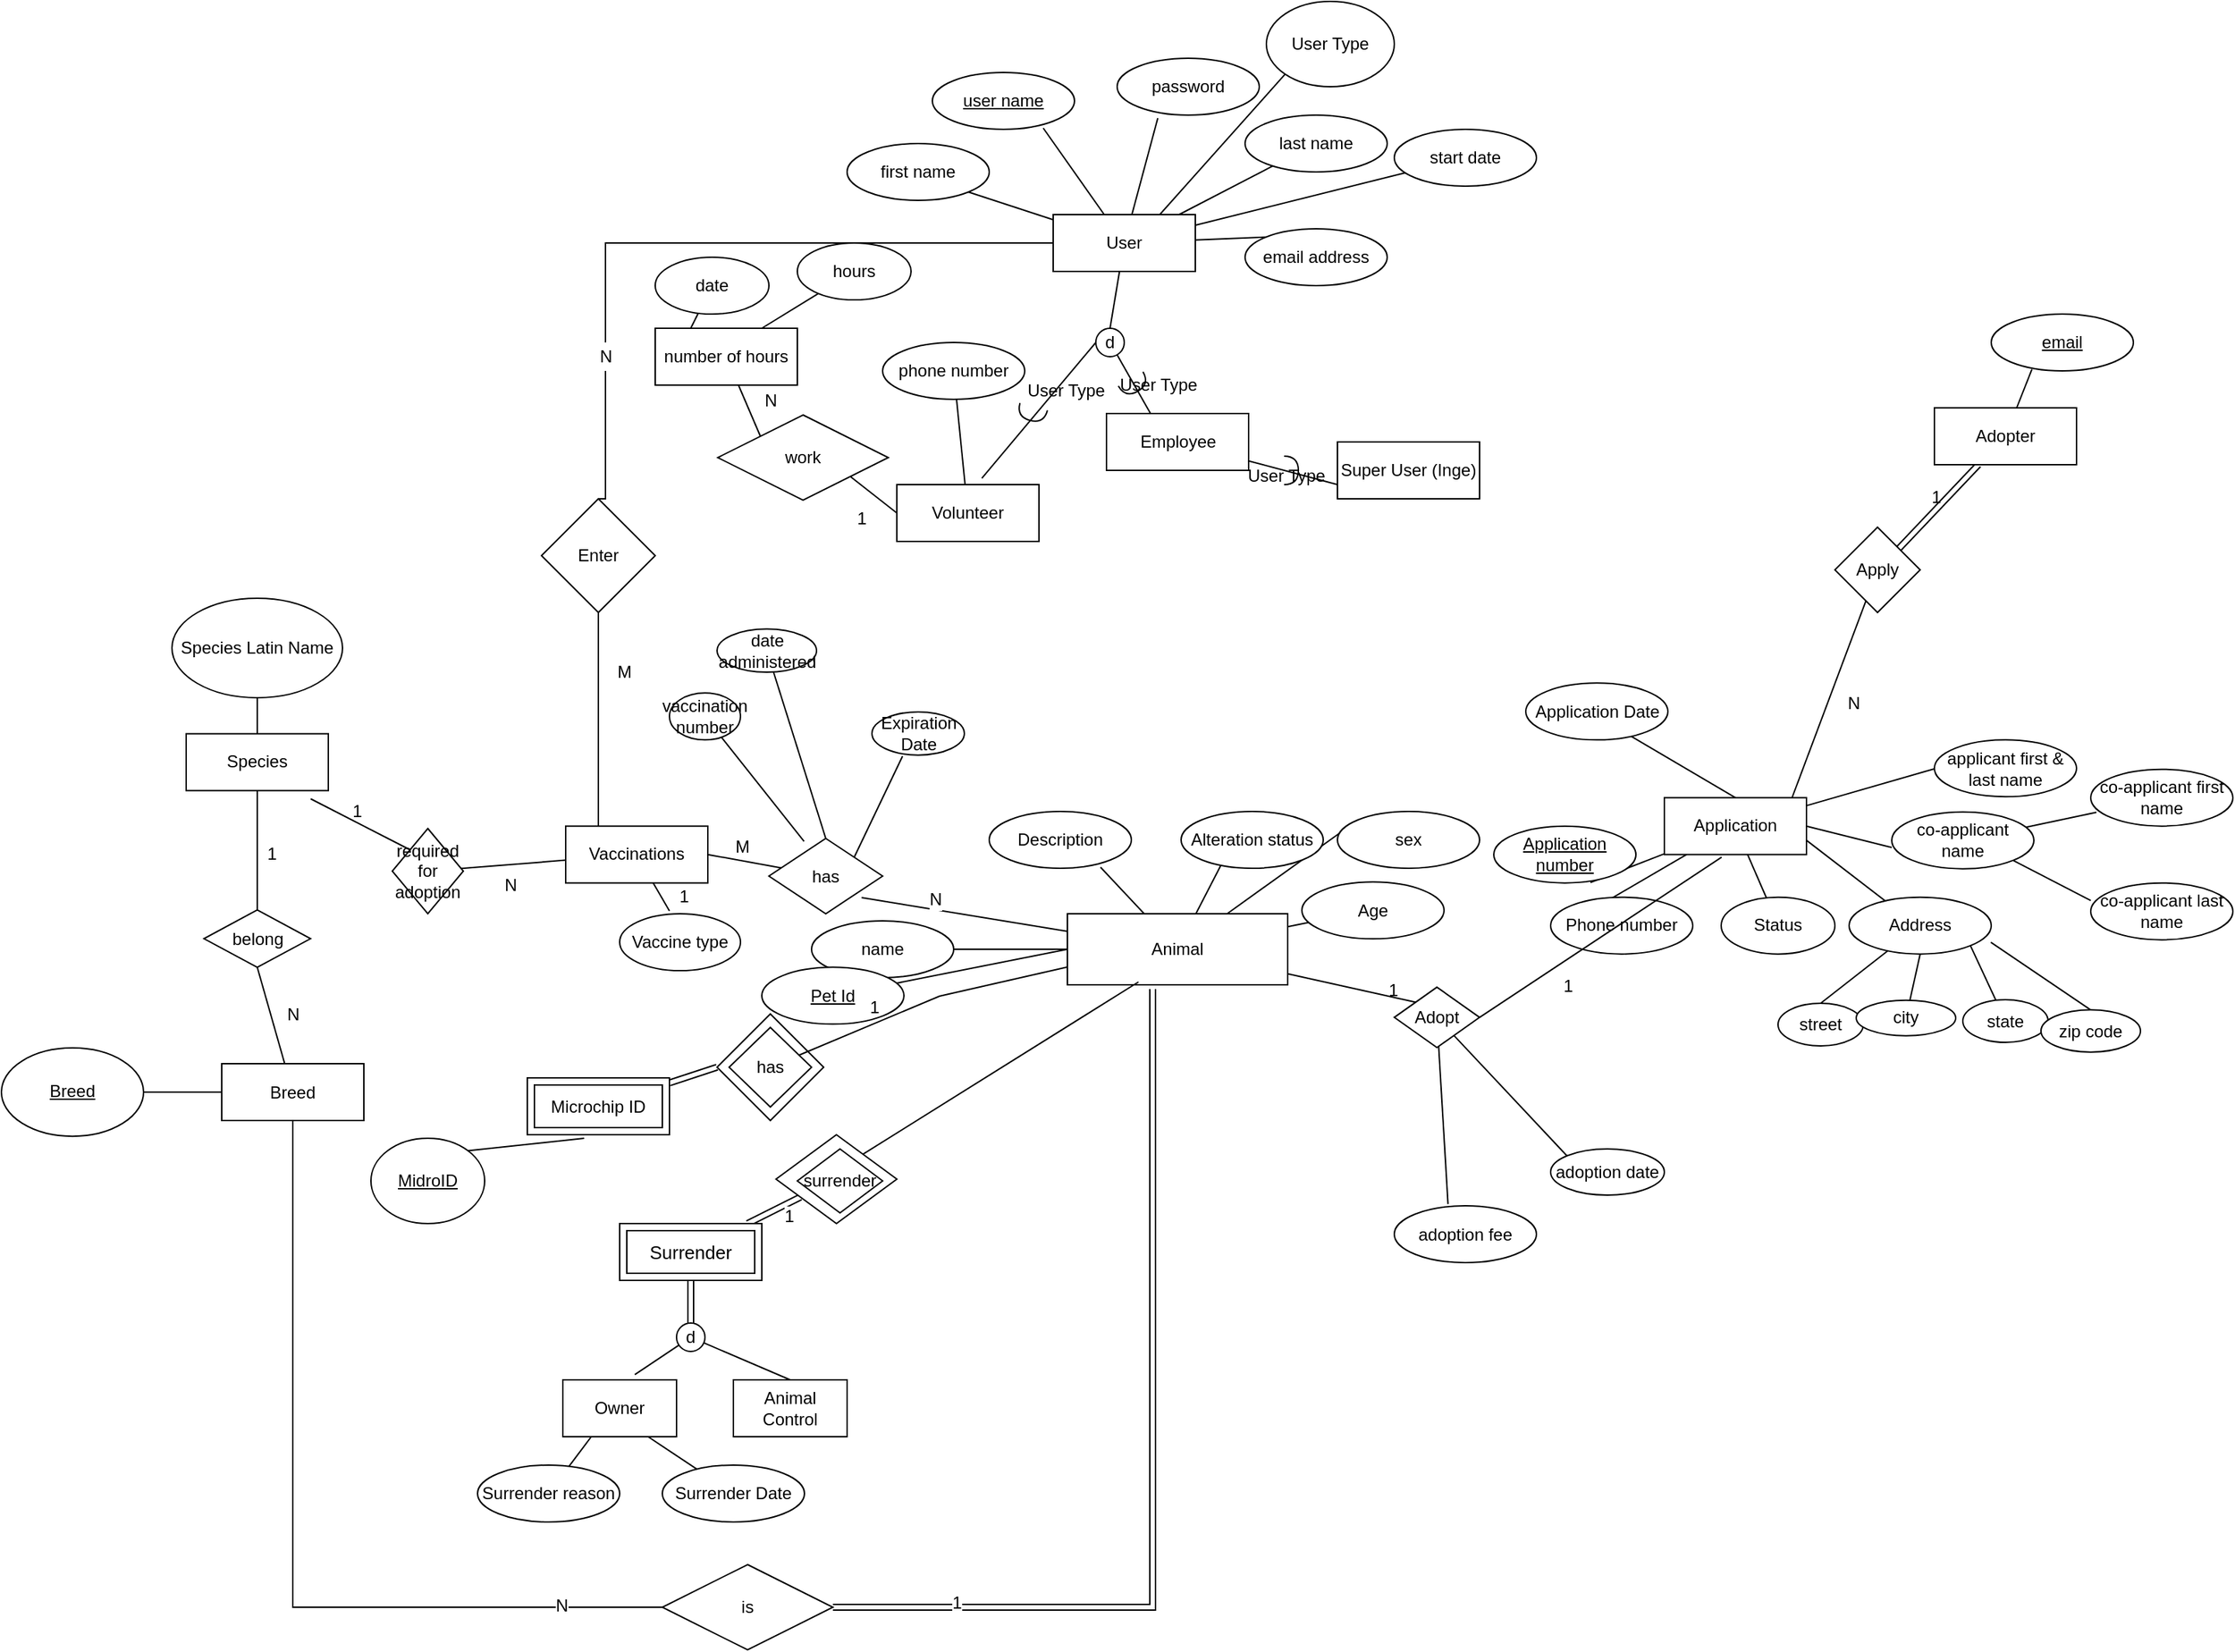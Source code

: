<mxfile version="12.7.9" type="device"><diagram id="iACIuGgy2wYbdKtixaFq" name="Page-1"><mxGraphModel dx="2272" dy="884" grid="1" gridSize="10" guides="1" tooltips="1" connect="1" arrows="1" fold="1" page="1" pageScale="1" pageWidth="850" pageHeight="1100" math="0" shadow="0"><root><mxCell id="0"/><mxCell id="1" parent="0"/><mxCell id="277YxCXObDbQmDnRTZJ1-26" style="edgeStyle=none;rounded=0;orthogonalLoop=1;jettySize=auto;html=1;entryX=0.5;entryY=0;entryDx=0;entryDy=0;endArrow=none;endFill=0;" parent="1" source="277YxCXObDbQmDnRTZJ1-1" target="277YxCXObDbQmDnRTZJ1-22" edge="1"><mxGeometry relative="1" as="geometry"/></mxCell><mxCell id="277YxCXObDbQmDnRTZJ1-98" style="rounded=0;orthogonalLoop=1;jettySize=auto;html=1;entryX=0.286;entryY=1.054;entryDx=0;entryDy=0;entryPerimeter=0;endArrow=none;endFill=0;" parent="1" source="277YxCXObDbQmDnRTZJ1-1" target="277YxCXObDbQmDnRTZJ1-93" edge="1"><mxGeometry relative="1" as="geometry"/></mxCell><mxCell id="277YxCXObDbQmDnRTZJ1-99" style="edgeStyle=none;rounded=0;orthogonalLoop=1;jettySize=auto;html=1;endArrow=none;endFill=0;" parent="1" source="277YxCXObDbQmDnRTZJ1-1" target="277YxCXObDbQmDnRTZJ1-95" edge="1"><mxGeometry relative="1" as="geometry"/></mxCell><mxCell id="277YxCXObDbQmDnRTZJ1-100" style="edgeStyle=none;rounded=0;orthogonalLoop=1;jettySize=auto;html=1;entryX=0;entryY=0;entryDx=0;entryDy=0;endArrow=none;endFill=0;" parent="1" source="277YxCXObDbQmDnRTZJ1-1" target="277YxCXObDbQmDnRTZJ1-96" edge="1"><mxGeometry relative="1" as="geometry"/></mxCell><mxCell id="277YxCXObDbQmDnRTZJ1-101" style="edgeStyle=none;rounded=0;orthogonalLoop=1;jettySize=auto;html=1;entryX=0.78;entryY=0.978;entryDx=0;entryDy=0;entryPerimeter=0;endArrow=none;endFill=0;" parent="1" source="277YxCXObDbQmDnRTZJ1-1" target="277YxCXObDbQmDnRTZJ1-91" edge="1"><mxGeometry relative="1" as="geometry"/></mxCell><mxCell id="277YxCXObDbQmDnRTZJ1-102" style="edgeStyle=none;rounded=0;orthogonalLoop=1;jettySize=auto;html=1;entryX=1;entryY=1;entryDx=0;entryDy=0;endArrow=none;endFill=0;" parent="1" source="277YxCXObDbQmDnRTZJ1-1" target="277YxCXObDbQmDnRTZJ1-94" edge="1"><mxGeometry relative="1" as="geometry"/></mxCell><mxCell id="WJ_tr1ZfdSiUvmIVDClf-30" style="edgeStyle=none;rounded=0;orthogonalLoop=1;jettySize=auto;html=1;endArrow=none;endFill=0;" parent="1" source="277YxCXObDbQmDnRTZJ1-1" target="WJ_tr1ZfdSiUvmIVDClf-31" edge="1"><mxGeometry relative="1" as="geometry"><mxPoint x="450" y="110" as="targetPoint"/></mxGeometry></mxCell><mxCell id="jQhB5ac4RNJR20wC6Bas-4" style="edgeStyle=orthogonalEdgeStyle;rounded=0;orthogonalLoop=1;jettySize=auto;html=1;entryX=0.5;entryY=0;entryDx=0;entryDy=0;endArrow=none;endFill=0;" parent="1" source="jQhB5ac4RNJR20wC6Bas-16" target="jQhB5ac4RNJR20wC6Bas-2" edge="1"><mxGeometry relative="1" as="geometry"><Array as="points"><mxPoint x="-155" y="350"/></Array></mxGeometry></mxCell><mxCell id="277YxCXObDbQmDnRTZJ1-1" value="User" style="whiteSpace=wrap;html=1;align=center;" parent="1" vertex="1"><mxGeometry x="160" y="150" width="100" height="40" as="geometry"/></mxCell><mxCell id="277YxCXObDbQmDnRTZJ1-105" style="edgeStyle=none;rounded=0;orthogonalLoop=1;jettySize=auto;html=1;endArrow=none;endFill=0;" parent="1" source="277YxCXObDbQmDnRTZJ1-4" target="277YxCXObDbQmDnRTZJ1-103" edge="1"><mxGeometry relative="1" as="geometry"/></mxCell><mxCell id="277YxCXObDbQmDnRTZJ1-4" value="Volunteer" style="whiteSpace=wrap;html=1;align=center;" parent="1" vertex="1"><mxGeometry x="50" y="340" width="100" height="40" as="geometry"/></mxCell><mxCell id="277YxCXObDbQmDnRTZJ1-6" value="Super User (Inge)" style="whiteSpace=wrap;html=1;align=center;" parent="1" vertex="1"><mxGeometry x="360" y="310" width="100" height="40" as="geometry"/></mxCell><mxCell id="277YxCXObDbQmDnRTZJ1-131" style="edgeStyle=none;rounded=0;orthogonalLoop=1;jettySize=auto;html=1;entryX=0.783;entryY=0.981;entryDx=0;entryDy=0;entryPerimeter=0;endArrow=none;endFill=0;" parent="1" source="277YxCXObDbQmDnRTZJ1-11" target="277YxCXObDbQmDnRTZJ1-118" edge="1"><mxGeometry relative="1" as="geometry"/></mxCell><mxCell id="277YxCXObDbQmDnRTZJ1-132" style="edgeStyle=none;rounded=0;orthogonalLoop=1;jettySize=auto;html=1;entryX=0.28;entryY=0.947;entryDx=0;entryDy=0;entryPerimeter=0;endArrow=none;endFill=0;" parent="1" source="277YxCXObDbQmDnRTZJ1-11" target="277YxCXObDbQmDnRTZJ1-116" edge="1"><mxGeometry relative="1" as="geometry"/></mxCell><mxCell id="277YxCXObDbQmDnRTZJ1-133" style="edgeStyle=none;rounded=0;orthogonalLoop=1;jettySize=auto;html=1;entryX=0.048;entryY=0.712;entryDx=0;entryDy=0;entryPerimeter=0;endArrow=none;endFill=0;" parent="1" source="277YxCXObDbQmDnRTZJ1-11" target="277YxCXObDbQmDnRTZJ1-117" edge="1"><mxGeometry relative="1" as="geometry"/></mxCell><mxCell id="277YxCXObDbQmDnRTZJ1-134" style="edgeStyle=none;rounded=0;orthogonalLoop=1;jettySize=auto;html=1;entryX=0;entryY=0;entryDx=0;entryDy=0;endArrow=none;endFill=0;" parent="1" source="277YxCXObDbQmDnRTZJ1-11" target="277YxCXObDbQmDnRTZJ1-115" edge="1"><mxGeometry relative="1" as="geometry"/></mxCell><mxCell id="277YxCXObDbQmDnRTZJ1-139" style="edgeStyle=none;rounded=0;orthogonalLoop=1;jettySize=auto;html=1;endArrow=none;endFill=0;entryX=1;entryY=0.5;entryDx=0;entryDy=0;" parent="1" source="277YxCXObDbQmDnRTZJ1-11" target="277YxCXObDbQmDnRTZJ1-112" edge="1"><mxGeometry relative="1" as="geometry"><mxPoint x="100" y="667" as="targetPoint"/></mxGeometry></mxCell><mxCell id="WJ_tr1ZfdSiUvmIVDClf-51" style="edgeStyle=none;rounded=0;orthogonalLoop=1;jettySize=auto;html=1;entryX=0.815;entryY=0.786;entryDx=0;entryDy=0;entryPerimeter=0;endArrow=none;endFill=0;" parent="1" source="277YxCXObDbQmDnRTZJ1-11" target="WJ_tr1ZfdSiUvmIVDClf-50" edge="1"><mxGeometry relative="1" as="geometry"/></mxCell><mxCell id="zpSGoqZ9faReBF1Bd5v2-31" value="N" style="text;html=1;align=center;verticalAlign=middle;resizable=0;points=[];labelBackgroundColor=#ffffff;" parent="WJ_tr1ZfdSiUvmIVDClf-51" vertex="1" connectable="0"><mxGeometry x="0.31" y="-7" relative="1" as="geometry"><mxPoint as="offset"/></mxGeometry></mxCell><mxCell id="277YxCXObDbQmDnRTZJ1-11" value="Animal" style="whiteSpace=wrap;html=1;align=center;" parent="1" vertex="1"><mxGeometry x="170" y="642" width="155" height="50" as="geometry"/></mxCell><mxCell id="CeuNJMmzub0XLQPdrRkI-37" style="edgeStyle=none;rounded=0;orthogonalLoop=1;jettySize=auto;html=1;exitX=0;exitY=0.5;exitDx=0;exitDy=0;entryX=0.598;entryY=-0.112;entryDx=0;entryDy=0;entryPerimeter=0;endArrow=none;endFill=0;fontSize=13;" parent="1" source="277YxCXObDbQmDnRTZJ1-22" target="277YxCXObDbQmDnRTZJ1-4" edge="1"><mxGeometry relative="1" as="geometry"/></mxCell><mxCell id="CeuNJMmzub0XLQPdrRkI-41" style="edgeStyle=none;rounded=0;orthogonalLoop=1;jettySize=auto;html=1;entryX=0.332;entryY=0.096;entryDx=0;entryDy=0;entryPerimeter=0;endArrow=none;endFill=0;fontSize=13;" parent="1" source="277YxCXObDbQmDnRTZJ1-22" target="277YxCXObDbQmDnRTZJ1-244" edge="1"><mxGeometry relative="1" as="geometry"/></mxCell><mxCell id="277YxCXObDbQmDnRTZJ1-22" value="d" style="ellipse;whiteSpace=wrap;html=1;aspect=fixed;" parent="1" vertex="1"><mxGeometry x="190" y="230" width="20" height="20" as="geometry"/></mxCell><mxCell id="277YxCXObDbQmDnRTZJ1-91" value="user name" style="ellipse;whiteSpace=wrap;html=1;align=center;fontStyle=4;" parent="1" vertex="1"><mxGeometry x="75" y="50" width="100" height="40" as="geometry"/></mxCell><mxCell id="277YxCXObDbQmDnRTZJ1-93" value="password" style="ellipse;whiteSpace=wrap;html=1;align=center;" parent="1" vertex="1"><mxGeometry x="205" y="40" width="100" height="40" as="geometry"/></mxCell><mxCell id="277YxCXObDbQmDnRTZJ1-94" value="first name" style="ellipse;whiteSpace=wrap;html=1;align=center;" parent="1" vertex="1"><mxGeometry x="15" y="100" width="100" height="40" as="geometry"/></mxCell><mxCell id="277YxCXObDbQmDnRTZJ1-95" value="last name" style="ellipse;whiteSpace=wrap;html=1;align=center;" parent="1" vertex="1"><mxGeometry x="295" y="80" width="100" height="40" as="geometry"/></mxCell><mxCell id="277YxCXObDbQmDnRTZJ1-96" value="email address" style="ellipse;whiteSpace=wrap;html=1;align=center;" parent="1" vertex="1"><mxGeometry x="295" y="160" width="100" height="40" as="geometry"/></mxCell><mxCell id="277YxCXObDbQmDnRTZJ1-103" value="phone number" style="ellipse;whiteSpace=wrap;html=1;align=center;" parent="1" vertex="1"><mxGeometry x="40" y="240" width="100" height="40" as="geometry"/></mxCell><mxCell id="277YxCXObDbQmDnRTZJ1-112" value="name" style="ellipse;whiteSpace=wrap;html=1;align=center;" parent="1" vertex="1"><mxGeometry x="-10" y="647" width="100" height="40" as="geometry"/></mxCell><mxCell id="277YxCXObDbQmDnRTZJ1-115" value="sex" style="ellipse;whiteSpace=wrap;html=1;align=center;" parent="1" vertex="1"><mxGeometry x="360" y="570" width="100" height="40" as="geometry"/></mxCell><mxCell id="277YxCXObDbQmDnRTZJ1-116" value="Alteration status" style="ellipse;whiteSpace=wrap;html=1;align=center;" parent="1" vertex="1"><mxGeometry x="250" y="570" width="100" height="40" as="geometry"/></mxCell><mxCell id="277YxCXObDbQmDnRTZJ1-117" value="Age" style="ellipse;whiteSpace=wrap;html=1;align=center;" parent="1" vertex="1"><mxGeometry x="335" y="619.67" width="100" height="40" as="geometry"/></mxCell><mxCell id="277YxCXObDbQmDnRTZJ1-118" value="Description" style="ellipse;whiteSpace=wrap;html=1;align=center;" parent="1" vertex="1"><mxGeometry x="115" y="570" width="100" height="40" as="geometry"/></mxCell><mxCell id="CeuNJMmzub0XLQPdrRkI-29" style="edgeStyle=none;rounded=0;orthogonalLoop=1;jettySize=auto;html=1;entryX=0.75;entryY=1;entryDx=0;entryDy=0;endArrow=none;endFill=0;fontSize=13;" parent="1" source="277YxCXObDbQmDnRTZJ1-126" target="CeuNJMmzub0XLQPdrRkI-10" edge="1"><mxGeometry relative="1" as="geometry"/></mxCell><mxCell id="277YxCXObDbQmDnRTZJ1-126" value="Surrender Date" style="ellipse;whiteSpace=wrap;html=1;align=center;" parent="1" vertex="1"><mxGeometry x="-115" y="1030" width="100" height="40" as="geometry"/></mxCell><mxCell id="277YxCXObDbQmDnRTZJ1-130" style="edgeStyle=none;rounded=0;orthogonalLoop=1;jettySize=auto;html=1;entryX=0;entryY=0.5;entryDx=0;entryDy=0;endArrow=none;endFill=0;" parent="1" source="277YxCXObDbQmDnRTZJ1-129" target="277YxCXObDbQmDnRTZJ1-11" edge="1"><mxGeometry relative="1" as="geometry"/></mxCell><mxCell id="277YxCXObDbQmDnRTZJ1-129" value="Pet Id" style="ellipse;whiteSpace=wrap;html=1;align=center;fontStyle=4;" parent="1" vertex="1"><mxGeometry x="-45" y="679.67" width="100" height="40" as="geometry"/></mxCell><mxCell id="277YxCXObDbQmDnRTZJ1-177" style="edgeStyle=none;rounded=0;orthogonalLoop=1;jettySize=auto;html=1;exitX=0.5;exitY=0;exitDx=0;exitDy=0;endArrow=none;endFill=0;" parent="1" edge="1"><mxGeometry relative="1" as="geometry"><mxPoint x="-35.0" y="850" as="sourcePoint"/><mxPoint x="-35.0" y="850" as="targetPoint"/></mxGeometry></mxCell><mxCell id="277YxCXObDbQmDnRTZJ1-200" style="edgeStyle=none;rounded=0;orthogonalLoop=1;jettySize=auto;html=1;endArrow=none;endFill=0;shape=link;" parent="1" source="CeuNJMmzub0XLQPdrRkI-23" target="277YxCXObDbQmDnRTZJ1-199" edge="1"><mxGeometry relative="1" as="geometry"><mxPoint x="-129.589" y="950" as="sourcePoint"/></mxGeometry></mxCell><mxCell id="277YxCXObDbQmDnRTZJ1-202" value="1" style="text;html=1;align=center;verticalAlign=middle;resizable=0;points=[];labelBackgroundColor=#ffffff;" parent="277YxCXObDbQmDnRTZJ1-200" vertex="1" connectable="0"><mxGeometry x="0.358" y="-8" relative="1" as="geometry"><mxPoint as="offset"/></mxGeometry></mxCell><mxCell id="CeuNJMmzub0XLQPdrRkI-9" value="" style="edgeStyle=orthogonalEdgeStyle;rounded=0;orthogonalLoop=1;jettySize=auto;html=1;entryX=0.5;entryY=0;entryDx=0;entryDy=0;endArrow=none;endFill=0;shape=link;" parent="1" target="CeuNJMmzub0XLQPdrRkI-7" edge="1"><mxGeometry relative="1" as="geometry"><mxPoint x="-95" y="900" as="sourcePoint"/><mxPoint x="-95" y="980" as="targetPoint"/></mxGeometry></mxCell><mxCell id="277YxCXObDbQmDnRTZJ1-201" style="edgeStyle=none;rounded=0;orthogonalLoop=1;jettySize=auto;html=1;endArrow=none;endFill=0;" parent="1" edge="1"><mxGeometry relative="1" as="geometry"><mxPoint x="220" y="690" as="targetPoint"/><Array as="points"/><mxPoint x="20" y="815.051" as="sourcePoint"/></mxGeometry></mxCell><mxCell id="277YxCXObDbQmDnRTZJ1-199" value="" style="shape=rhombus;perimeter=rhombusPerimeter;whiteSpace=wrap;html=1;align=center;rounded=0;" parent="1" vertex="1"><mxGeometry x="-35" y="797.5" width="85" height="62.5" as="geometry"/></mxCell><mxCell id="277YxCXObDbQmDnRTZJ1-211" style="edgeStyle=none;rounded=0;orthogonalLoop=1;jettySize=auto;html=1;entryX=0.68;entryY=0.992;entryDx=0;entryDy=0;entryPerimeter=0;endArrow=none;endFill=0;strokeColor=#000000;" parent="1" target="277YxCXObDbQmDnRTZJ1-220" edge="1"><mxGeometry relative="1" as="geometry"><mxPoint x="590" y="599.781" as="sourcePoint"/></mxGeometry></mxCell><mxCell id="277YxCXObDbQmDnRTZJ1-213" style="edgeStyle=none;rounded=0;orthogonalLoop=1;jettySize=auto;html=1;exitX=1;exitY=0.5;exitDx=0;exitDy=0;entryX=0;entryY=0.5;entryDx=0;entryDy=0;endArrow=none;endFill=0;strokeColor=#000000;" parent="1" edge="1"><mxGeometry relative="1" as="geometry"><mxPoint x="750" y="595.33" as="targetPoint"/><mxPoint x="690" y="580.33" as="sourcePoint"/></mxGeometry></mxCell><mxCell id="277YxCXObDbQmDnRTZJ1-214" style="edgeStyle=none;rounded=0;orthogonalLoop=1;jettySize=auto;html=1;exitX=1;exitY=0.75;exitDx=0;exitDy=0;entryX=0.067;entryY=0.225;entryDx=0;entryDy=0;entryPerimeter=0;endArrow=none;endFill=0;strokeColor=#000000;" parent="1" edge="1"><mxGeometry relative="1" as="geometry"><mxPoint x="766.7" y="649.33" as="targetPoint"/><mxPoint x="690" y="590.33" as="sourcePoint"/></mxGeometry></mxCell><mxCell id="277YxCXObDbQmDnRTZJ1-215" style="edgeStyle=none;rounded=0;orthogonalLoop=1;jettySize=auto;html=1;entryX=0.413;entryY=0.042;entryDx=0;entryDy=0;entryPerimeter=0;endArrow=none;endFill=0;strokeColor=#000000;" parent="1" target="277YxCXObDbQmDnRTZJ1-226" edge="1"><mxGeometry relative="1" as="geometry"><mxPoint x="605.673" y="600.33" as="sourcePoint"/></mxGeometry></mxCell><mxCell id="277YxCXObDbQmDnRTZJ1-217" style="edgeStyle=none;rounded=0;orthogonalLoop=1;jettySize=auto;html=1;entryX=0.5;entryY=1;entryDx=0;entryDy=0;endArrow=none;endFill=0;strokeColor=#000000;" parent="1" edge="1"><mxGeometry relative="1" as="geometry"><mxPoint x="780" y="540" as="targetPoint"/><mxPoint x="690" y="565.926" as="sourcePoint"/></mxGeometry></mxCell><mxCell id="277YxCXObDbQmDnRTZJ1-285" style="rounded=0;orthogonalLoop=1;jettySize=auto;html=1;entryX=0.7;entryY=0.875;entryDx=0;entryDy=0;entryPerimeter=0;endArrow=none;endFill=0;" parent="1" target="277YxCXObDbQmDnRTZJ1-282" edge="1"><mxGeometry relative="1" as="geometry"><mxPoint x="640" y="560.33" as="sourcePoint"/></mxGeometry></mxCell><mxCell id="277YxCXObDbQmDnRTZJ1-220" value="Application number" style="ellipse;whiteSpace=wrap;html=1;align=center;fontStyle=4;" parent="1" vertex="1"><mxGeometry x="470" y="580.33" width="100" height="40" as="geometry"/></mxCell><mxCell id="277YxCXObDbQmDnRTZJ1-223" value="co-applicant first name" style="ellipse;whiteSpace=wrap;html=1;align=center;" parent="1" vertex="1"><mxGeometry x="890" y="540.33" width="100" height="40" as="geometry"/></mxCell><mxCell id="277YxCXObDbQmDnRTZJ1-224" value="co-applicant last name" style="ellipse;whiteSpace=wrap;html=1;align=center;" parent="1" vertex="1"><mxGeometry x="890" y="620.33" width="100" height="40" as="geometry"/></mxCell><mxCell id="277YxCXObDbQmDnRTZJ1-226" value="Phone number" style="ellipse;whiteSpace=wrap;html=1;align=center;" parent="1" vertex="1"><mxGeometry x="510" y="630.33" width="100" height="40" as="geometry"/></mxCell><mxCell id="277YxCXObDbQmDnRTZJ1-228" value="applicant first &amp;amp; last name" style="ellipse;whiteSpace=wrap;html=1;align=center;" parent="1" vertex="1"><mxGeometry x="780" y="519.67" width="100" height="40" as="geometry"/></mxCell><mxCell id="277YxCXObDbQmDnRTZJ1-229" style="edgeStyle=none;rounded=0;orthogonalLoop=1;jettySize=auto;html=1;entryX=0.04;entryY=0.758;entryDx=0;entryDy=0;entryPerimeter=0;endArrow=none;endFill=0;strokeColor=#000000;" parent="1" source="277YxCXObDbQmDnRTZJ1-231" target="277YxCXObDbQmDnRTZJ1-223" edge="1"><mxGeometry relative="1" as="geometry"/></mxCell><mxCell id="277YxCXObDbQmDnRTZJ1-230" style="edgeStyle=none;rounded=0;orthogonalLoop=1;jettySize=auto;html=1;exitX=1;exitY=1;exitDx=0;exitDy=0;entryX=0;entryY=0.308;entryDx=0;entryDy=0;entryPerimeter=0;endArrow=none;endFill=0;strokeColor=#000000;" parent="1" source="277YxCXObDbQmDnRTZJ1-231" target="277YxCXObDbQmDnRTZJ1-224" edge="1"><mxGeometry relative="1" as="geometry"/></mxCell><mxCell id="277YxCXObDbQmDnRTZJ1-231" value="co-applicant name" style="ellipse;whiteSpace=wrap;html=1;align=center;" parent="1" vertex="1"><mxGeometry x="750" y="570.33" width="100" height="40" as="geometry"/></mxCell><mxCell id="277YxCXObDbQmDnRTZJ1-232" style="edgeStyle=none;rounded=0;orthogonalLoop=1;jettySize=auto;html=1;entryX=0.5;entryY=0;entryDx=0;entryDy=0;endArrow=none;endFill=0;strokeColor=#000000;" parent="1" source="277YxCXObDbQmDnRTZJ1-233" target="277YxCXObDbQmDnRTZJ1-234" edge="1"><mxGeometry relative="1" as="geometry"/></mxCell><mxCell id="277YxCXObDbQmDnRTZJ1-233" value="Address" style="ellipse;whiteSpace=wrap;html=1;align=center;" parent="1" vertex="1"><mxGeometry x="720" y="630.33" width="100" height="40" as="geometry"/></mxCell><mxCell id="277YxCXObDbQmDnRTZJ1-234" value="street" style="ellipse;whiteSpace=wrap;html=1;align=center;" parent="1" vertex="1"><mxGeometry x="670" y="705" width="60" height="30" as="geometry"/></mxCell><mxCell id="277YxCXObDbQmDnRTZJ1-235" style="edgeStyle=none;rounded=0;orthogonalLoop=1;jettySize=auto;html=1;entryX=0.5;entryY=1;entryDx=0;entryDy=0;endArrow=none;endFill=0;strokeColor=#000000;" parent="1" source="277YxCXObDbQmDnRTZJ1-236" target="277YxCXObDbQmDnRTZJ1-233" edge="1"><mxGeometry relative="1" as="geometry"/></mxCell><mxCell id="277YxCXObDbQmDnRTZJ1-236" value="city" style="ellipse;whiteSpace=wrap;html=1;align=center;" parent="1" vertex="1"><mxGeometry x="725" y="702.83" width="70" height="25" as="geometry"/></mxCell><mxCell id="277YxCXObDbQmDnRTZJ1-237" style="edgeStyle=none;rounded=0;orthogonalLoop=1;jettySize=auto;html=1;entryX=1;entryY=1;entryDx=0;entryDy=0;endArrow=none;endFill=0;strokeColor=#000000;" parent="1" source="277YxCXObDbQmDnRTZJ1-238" target="277YxCXObDbQmDnRTZJ1-233" edge="1"><mxGeometry relative="1" as="geometry"/></mxCell><mxCell id="277YxCXObDbQmDnRTZJ1-238" value="state" style="ellipse;whiteSpace=wrap;html=1;align=center;" parent="1" vertex="1"><mxGeometry x="800" y="702.5" width="60" height="30" as="geometry"/></mxCell><mxCell id="277YxCXObDbQmDnRTZJ1-243" style="edgeStyle=none;rounded=0;orthogonalLoop=1;jettySize=auto;html=1;exitX=0.5;exitY=0;exitDx=0;exitDy=0;entryX=0.997;entryY=0.793;entryDx=0;entryDy=0;entryPerimeter=0;endArrow=none;endFill=0;" parent="1" source="277YxCXObDbQmDnRTZJ1-240" target="277YxCXObDbQmDnRTZJ1-233" edge="1"><mxGeometry relative="1" as="geometry"/></mxCell><mxCell id="277YxCXObDbQmDnRTZJ1-240" value="zip code" style="ellipse;whiteSpace=wrap;html=1;align=center;" parent="1" vertex="1"><mxGeometry x="855" y="709.67" width="70" height="29.67" as="geometry"/></mxCell><mxCell id="CeuNJMmzub0XLQPdrRkI-34" style="edgeStyle=none;rounded=0;orthogonalLoop=1;jettySize=auto;html=1;entryX=0;entryY=0.75;entryDx=0;entryDy=0;endArrow=none;endFill=0;fontSize=13;" parent="1" source="277YxCXObDbQmDnRTZJ1-244" target="277YxCXObDbQmDnRTZJ1-6" edge="1"><mxGeometry relative="1" as="geometry"/></mxCell><mxCell id="277YxCXObDbQmDnRTZJ1-244" value="Employee" style="whiteSpace=wrap;html=1;align=center;" parent="1" vertex="1"><mxGeometry x="197.5" y="290" width="100" height="40" as="geometry"/></mxCell><mxCell id="277YxCXObDbQmDnRTZJ1-264" style="edgeStyle=none;rounded=0;orthogonalLoop=1;jettySize=auto;html=1;endArrow=none;endFill=0;" parent="1" edge="1"><mxGeometry relative="1" as="geometry"><mxPoint x="282.083" y="430" as="sourcePoint"/><mxPoint x="282.083" y="430" as="targetPoint"/></mxGeometry></mxCell><mxCell id="277YxCXObDbQmDnRTZJ1-282" value="Application Date" style="ellipse;whiteSpace=wrap;html=1;align=center;" parent="1" vertex="1"><mxGeometry x="492.5" y="479.67" width="100" height="40" as="geometry"/></mxCell><mxCell id="CeuNJMmzub0XLQPdrRkI-12" style="rounded=0;orthogonalLoop=1;jettySize=auto;html=1;entryX=0.633;entryY=-0.092;entryDx=0;entryDy=0;entryPerimeter=0;endArrow=none;endFill=0;" parent="1" source="CeuNJMmzub0XLQPdrRkI-7" target="CeuNJMmzub0XLQPdrRkI-10" edge="1"><mxGeometry relative="1" as="geometry"/></mxCell><mxCell id="CeuNJMmzub0XLQPdrRkI-13" style="edgeStyle=none;rounded=0;orthogonalLoop=1;jettySize=auto;html=1;entryX=0.5;entryY=0;entryDx=0;entryDy=0;endArrow=none;endFill=0;" parent="1" source="CeuNJMmzub0XLQPdrRkI-7" target="CeuNJMmzub0XLQPdrRkI-11" edge="1"><mxGeometry relative="1" as="geometry"/></mxCell><mxCell id="CeuNJMmzub0XLQPdrRkI-7" value="d" style="ellipse;whiteSpace=wrap;html=1;aspect=fixed;" parent="1" vertex="1"><mxGeometry x="-105" y="930" width="20" height="20" as="geometry"/></mxCell><mxCell id="CeuNJMmzub0XLQPdrRkI-10" value="Owner" style="rounded=0;whiteSpace=wrap;html=1;" parent="1" vertex="1"><mxGeometry x="-185" y="970" width="80" height="40" as="geometry"/></mxCell><mxCell id="CeuNJMmzub0XLQPdrRkI-11" value="Animal Control" style="rounded=0;whiteSpace=wrap;html=1;" parent="1" vertex="1"><mxGeometry x="-65" y="970" width="80" height="40" as="geometry"/></mxCell><mxCell id="CeuNJMmzub0XLQPdrRkI-28" style="edgeStyle=none;rounded=0;orthogonalLoop=1;jettySize=auto;html=1;entryX=0.25;entryY=1;entryDx=0;entryDy=0;endArrow=none;endFill=0;fontSize=13;" parent="1" source="CeuNJMmzub0XLQPdrRkI-24" target="CeuNJMmzub0XLQPdrRkI-10" edge="1"><mxGeometry relative="1" as="geometry"/></mxCell><mxCell id="CeuNJMmzub0XLQPdrRkI-24" value="Surrender reason" style="ellipse;whiteSpace=wrap;html=1;align=center;" parent="1" vertex="1"><mxGeometry x="-245" y="1030" width="100" height="40" as="geometry"/></mxCell><mxCell id="CeuNJMmzub0XLQPdrRkI-23" value="Surrender" style="shape=ext;margin=3;double=1;whiteSpace=wrap;html=1;align=center;rounded=0;fontSize=13;" parent="1" vertex="1"><mxGeometry x="-145" y="860" width="100" height="40" as="geometry"/></mxCell><mxCell id="CeuNJMmzub0XLQPdrRkI-25" style="edgeStyle=none;rounded=0;orthogonalLoop=1;jettySize=auto;html=1;endArrow=none;endFill=0;" parent="1" edge="1"><mxGeometry relative="1" as="geometry"><mxPoint x="-84.589" y="860" as="sourcePoint"/><mxPoint x="-84.589" y="860" as="targetPoint"/></mxGeometry></mxCell><mxCell id="CeuNJMmzub0XLQPdrRkI-31" value="" style="shape=requiredInterface;html=1;verticalLabelPosition=bottom;rounded=0;fontSize=13;" parent="1" vertex="1"><mxGeometry x="322.5" y="320" width="10" height="20" as="geometry"/></mxCell><mxCell id="CeuNJMmzub0XLQPdrRkI-35" value="" style="shape=requiredInterface;html=1;verticalLabelPosition=bottom;rounded=0;fontSize=13;rotation=105;" parent="1" vertex="1"><mxGeometry x="140" y="280" width="10" height="20" as="geometry"/></mxCell><mxCell id="CeuNJMmzub0XLQPdrRkI-40" value="" style="shape=requiredInterface;html=1;verticalLabelPosition=bottom;rounded=0;fontSize=13;rotation=60;" parent="1" vertex="1"><mxGeometry x="212" y="260" width="10" height="20" as="geometry"/></mxCell><mxCell id="CeuNJMmzub0XLQPdrRkI-42" value="surrender" style="shape=rhombus;perimeter=rhombusPerimeter;whiteSpace=wrap;html=1;align=center;rounded=0;" parent="1" vertex="1"><mxGeometry x="-20" y="807.5" width="60" height="45" as="geometry"/></mxCell><mxCell id="JlndP2jkFfmu8UczSNho-4" value="" style="rhombus;whiteSpace=wrap;html=1;" parent="1" vertex="1"><mxGeometry x="-76.5" y="712.5" width="75" height="75" as="geometry"/></mxCell><mxCell id="JlndP2jkFfmu8UczSNho-9" style="rounded=0;orthogonalLoop=1;jettySize=auto;html=1;entryX=0;entryY=0.75;entryDx=0;entryDy=0;endArrow=none;endFill=0;" parent="1" source="JlndP2jkFfmu8UczSNho-5" target="277YxCXObDbQmDnRTZJ1-11" edge="1"><mxGeometry relative="1" as="geometry"><mxPoint x="-20" y="717" as="sourcePoint"/><Array as="points"><mxPoint x="80" y="700"/></Array></mxGeometry></mxCell><mxCell id="JlndP2jkFfmu8UczSNho-5" value="has" style="rhombus;whiteSpace=wrap;html=1;" parent="1" vertex="1"><mxGeometry x="-68" y="722" width="58" height="56" as="geometry"/></mxCell><mxCell id="JlndP2jkFfmu8UczSNho-11" style="edgeStyle=none;rounded=0;orthogonalLoop=1;jettySize=auto;html=1;endArrow=none;endFill=0;shape=link;entryX=0;entryY=0.5;entryDx=0;entryDy=0;" parent="1" source="JlndP2jkFfmu8UczSNho-10" target="JlndP2jkFfmu8UczSNho-4" edge="1"><mxGeometry relative="1" as="geometry"><mxPoint x="-80" y="736" as="targetPoint"/></mxGeometry></mxCell><mxCell id="JlndP2jkFfmu8UczSNho-10" value="Microchip ID" style="shape=ext;margin=3;double=1;whiteSpace=wrap;html=1;align=center;" parent="1" vertex="1"><mxGeometry x="-210" y="757.5" width="100" height="40" as="geometry"/></mxCell><mxCell id="JlndP2jkFfmu8UczSNho-15" value="1" style="text;html=1;align=center;verticalAlign=middle;resizable=0;points=[];autosize=1;" parent="1" vertex="1"><mxGeometry x="24" y="698" width="20" height="20" as="geometry"/></mxCell><mxCell id="WJ_tr1ZfdSiUvmIVDClf-64" value="1" style="text;html=1;align=center;verticalAlign=middle;resizable=0;points=[];autosize=1;" parent="1" vertex="1"><mxGeometry x="-110" y="619.67" width="20" height="20" as="geometry"/></mxCell><mxCell id="WJ_tr1ZfdSiUvmIVDClf-66" style="edgeStyle=orthogonalEdgeStyle;rounded=0;orthogonalLoop=1;jettySize=auto;html=1;endArrow=none;endFill=0;entryX=0.387;entryY=1.059;entryDx=0;entryDy=0;entryPerimeter=0;shape=link;" parent="1" source="WJ_tr1ZfdSiUvmIVDClf-69" target="277YxCXObDbQmDnRTZJ1-11" edge="1"><mxGeometry relative="1" as="geometry"><mxPoint x="210" y="720" as="targetPoint"/><Array as="points"/></mxGeometry></mxCell><mxCell id="zpSGoqZ9faReBF1Bd5v2-2" value="1" style="text;html=1;align=center;verticalAlign=middle;resizable=0;points=[];labelBackgroundColor=#ffffff;" parent="WJ_tr1ZfdSiUvmIVDClf-66" vertex="1" connectable="0"><mxGeometry x="-0.737" y="3" relative="1" as="geometry"><mxPoint as="offset"/></mxGeometry></mxCell><mxCell id="WJ_tr1ZfdSiUvmIVDClf-1" value="Species" style="whiteSpace=wrap;html=1;align=center;" parent="1" vertex="1"><mxGeometry x="-450" y="515.33" width="100" height="40" as="geometry"/></mxCell><mxCell id="WJ_tr1ZfdSiUvmIVDClf-38" style="edgeStyle=none;rounded=0;orthogonalLoop=1;jettySize=auto;html=1;entryX=0.5;entryY=1;entryDx=0;entryDy=0;endArrow=none;endFill=0;" parent="1" source="WJ_tr1ZfdSiUvmIVDClf-39" target="WJ_tr1ZfdSiUvmIVDClf-1" edge="1"><mxGeometry relative="1" as="geometry"/></mxCell><mxCell id="WJ_tr1ZfdSiUvmIVDClf-2" value="Breed" style="whiteSpace=wrap;html=1;align=center;" parent="1" vertex="1"><mxGeometry x="-425" y="747.5" width="100" height="40" as="geometry"/></mxCell><mxCell id="WJ_tr1ZfdSiUvmIVDClf-6" value="Application" style="whiteSpace=wrap;html=1;align=center;" parent="1" vertex="1"><mxGeometry x="590" y="560.33" width="100" height="40" as="geometry"/></mxCell><mxCell id="WJ_tr1ZfdSiUvmIVDClf-9" style="edgeStyle=none;rounded=0;orthogonalLoop=1;jettySize=auto;html=1;entryX=0.403;entryY=1.046;entryDx=0;entryDy=0;entryPerimeter=0;endArrow=none;endFill=0;exitX=1;exitY=0.5;exitDx=0;exitDy=0;" parent="1" source="WJ_tr1ZfdSiUvmIVDClf-14" edge="1"><mxGeometry relative="1" as="geometry"><mxPoint x="630.3" y="602.17" as="targetPoint"/><mxPoint x="627.29" y="673.674" as="sourcePoint"/></mxGeometry></mxCell><mxCell id="jQhB5ac4RNJR20wC6Bas-19" value="1" style="text;html=1;align=center;verticalAlign=middle;resizable=0;points=[];labelBackgroundColor=#ffffff;" parent="WJ_tr1ZfdSiUvmIVDClf-9" vertex="1" connectable="0"><mxGeometry x="-0.372" y="-16" relative="1" as="geometry"><mxPoint as="offset"/></mxGeometry></mxCell><mxCell id="WJ_tr1ZfdSiUvmIVDClf-19" style="edgeStyle=none;rounded=0;orthogonalLoop=1;jettySize=auto;html=1;entryX=0.378;entryY=-0.029;entryDx=0;entryDy=0;entryPerimeter=0;endArrow=none;endFill=0;" parent="1" source="WJ_tr1ZfdSiUvmIVDClf-14" target="WJ_tr1ZfdSiUvmIVDClf-18" edge="1"><mxGeometry relative="1" as="geometry"/></mxCell><mxCell id="WJ_tr1ZfdSiUvmIVDClf-20" style="edgeStyle=none;rounded=0;orthogonalLoop=1;jettySize=auto;html=1;entryX=0;entryY=0;entryDx=0;entryDy=0;endArrow=none;endFill=0;" parent="1" source="WJ_tr1ZfdSiUvmIVDClf-14" target="WJ_tr1ZfdSiUvmIVDClf-17" edge="1"><mxGeometry relative="1" as="geometry"/></mxCell><mxCell id="WJ_tr1ZfdSiUvmIVDClf-14" value="Adopt" style="rhombus;whiteSpace=wrap;html=1;" parent="1" vertex="1"><mxGeometry x="400" y="693.67" width="60" height="42.5" as="geometry"/></mxCell><mxCell id="WJ_tr1ZfdSiUvmIVDClf-17" value="adoption date" style="ellipse;whiteSpace=wrap;html=1;align=center;" parent="1" vertex="1"><mxGeometry x="510" y="807.5" width="80" height="32.5" as="geometry"/></mxCell><mxCell id="WJ_tr1ZfdSiUvmIVDClf-18" value="adoption fee" style="ellipse;whiteSpace=wrap;html=1;align=center;" parent="1" vertex="1"><mxGeometry x="400" y="847.5" width="100" height="40" as="geometry"/></mxCell><mxCell id="WJ_tr1ZfdSiUvmIVDClf-23" value="1" style="text;html=1;align=center;verticalAlign=middle;resizable=0;points=[];autosize=1;" parent="1" vertex="1"><mxGeometry x="389" y="686" width="20" height="20" as="geometry"/></mxCell><mxCell id="WJ_tr1ZfdSiUvmIVDClf-28" style="edgeStyle=none;rounded=0;orthogonalLoop=1;jettySize=auto;html=1;entryX=0;entryY=0;entryDx=0;entryDy=0;endArrow=none;endFill=0;" parent="1" source="277YxCXObDbQmDnRTZJ1-11" target="WJ_tr1ZfdSiUvmIVDClf-14" edge="1"><mxGeometry relative="1" as="geometry"><mxPoint x="325" y="688.921" as="sourcePoint"/><mxPoint x="505" y="739.835" as="targetPoint"/></mxGeometry></mxCell><mxCell id="WJ_tr1ZfdSiUvmIVDClf-31" value="start date" style="ellipse;whiteSpace=wrap;html=1;align=center;" parent="1" vertex="1"><mxGeometry x="400" y="90" width="100" height="40" as="geometry"/></mxCell><mxCell id="WJ_tr1ZfdSiUvmIVDClf-39" value="belong" style="shape=rhombus;perimeter=rhombusPerimeter;whiteSpace=wrap;html=1;align=center;" parent="1" vertex="1"><mxGeometry x="-437.5" y="639.34" width="75" height="40.33" as="geometry"/></mxCell><mxCell id="WJ_tr1ZfdSiUvmIVDClf-40" style="edgeStyle=none;rounded=0;orthogonalLoop=1;jettySize=auto;html=1;entryX=0.5;entryY=1;entryDx=0;entryDy=0;endArrow=none;endFill=0;" parent="1" source="WJ_tr1ZfdSiUvmIVDClf-2" target="WJ_tr1ZfdSiUvmIVDClf-39" edge="1"><mxGeometry relative="1" as="geometry"><mxPoint x="-295" y="679.67" as="sourcePoint"/><mxPoint x="-295" y="599.67" as="targetPoint"/></mxGeometry></mxCell><mxCell id="WJ_tr1ZfdSiUvmIVDClf-48" style="edgeStyle=none;rounded=0;orthogonalLoop=1;jettySize=auto;html=1;endArrow=none;endFill=0;" parent="1" source="WJ_tr1ZfdSiUvmIVDClf-42" edge="1"><mxGeometry relative="1" as="geometry"><mxPoint x="-110" y="640" as="targetPoint"/></mxGeometry></mxCell><mxCell id="WJ_tr1ZfdSiUvmIVDClf-42" value="Vaccinations" style="whiteSpace=wrap;html=1;align=center;" parent="1" vertex="1"><mxGeometry x="-183" y="580.33" width="100" height="40" as="geometry"/></mxCell><mxCell id="WJ_tr1ZfdSiUvmIVDClf-45" style="edgeStyle=none;rounded=0;orthogonalLoop=1;jettySize=auto;html=1;endArrow=none;endFill=0;" parent="1" source="WJ_tr1ZfdSiUvmIVDClf-44" target="WJ_tr1ZfdSiUvmIVDClf-42" edge="1"><mxGeometry relative="1" as="geometry"/></mxCell><mxCell id="WJ_tr1ZfdSiUvmIVDClf-44" value="required for adoption" style="shape=rhombus;perimeter=rhombusPerimeter;whiteSpace=wrap;html=1;align=center;" parent="1" vertex="1"><mxGeometry x="-305" y="582" width="50" height="60" as="geometry"/></mxCell><mxCell id="WJ_tr1ZfdSiUvmIVDClf-49" value="Vaccine type" style="ellipse;whiteSpace=wrap;html=1;align=center;" parent="1" vertex="1"><mxGeometry x="-145" y="642" width="85" height="40" as="geometry"/></mxCell><mxCell id="WJ_tr1ZfdSiUvmIVDClf-52" style="edgeStyle=none;rounded=0;orthogonalLoop=1;jettySize=auto;html=1;entryX=1;entryY=0.5;entryDx=0;entryDy=0;endArrow=none;endFill=0;" parent="1" source="WJ_tr1ZfdSiUvmIVDClf-50" target="WJ_tr1ZfdSiUvmIVDClf-42" edge="1"><mxGeometry relative="1" as="geometry"/></mxCell><mxCell id="zpSGoqZ9faReBF1Bd5v2-30" value="M" style="text;html=1;align=center;verticalAlign=middle;resizable=0;points=[];labelBackgroundColor=#ffffff;" parent="WJ_tr1ZfdSiUvmIVDClf-52" vertex="1" connectable="0"><mxGeometry x="0.166" y="-10" relative="1" as="geometry"><mxPoint as="offset"/></mxGeometry></mxCell><mxCell id="WJ_tr1ZfdSiUvmIVDClf-50" value="has" style="shape=rhombus;perimeter=rhombusPerimeter;whiteSpace=wrap;html=1;align=center;" parent="1" vertex="1"><mxGeometry x="-40" y="589" width="80" height="53" as="geometry"/></mxCell><mxCell id="WJ_tr1ZfdSiUvmIVDClf-72" style="edgeStyle=orthogonalEdgeStyle;rounded=0;orthogonalLoop=1;jettySize=auto;html=1;entryX=0.5;entryY=1;entryDx=0;entryDy=0;endArrow=none;endFill=0;" parent="1" source="WJ_tr1ZfdSiUvmIVDClf-69" target="WJ_tr1ZfdSiUvmIVDClf-2" edge="1"><mxGeometry relative="1" as="geometry"/></mxCell><mxCell id="zpSGoqZ9faReBF1Bd5v2-1" value="N" style="text;html=1;align=center;verticalAlign=middle;resizable=0;points=[];labelBackgroundColor=#ffffff;" parent="WJ_tr1ZfdSiUvmIVDClf-72" vertex="1" connectable="0"><mxGeometry x="-0.762" y="-1" relative="1" as="geometry"><mxPoint as="offset"/></mxGeometry></mxCell><mxCell id="WJ_tr1ZfdSiUvmIVDClf-69" value="is" style="shape=rhombus;perimeter=rhombusPerimeter;whiteSpace=wrap;html=1;align=center;" parent="1" vertex="1"><mxGeometry x="-115" y="1100" width="120" height="60" as="geometry"/></mxCell><mxCell id="zpSGoqZ9faReBF1Bd5v2-3" value="1" style="text;html=1;align=center;verticalAlign=middle;resizable=0;points=[];autosize=1;" parent="1" vertex="1"><mxGeometry x="-400" y="590.33" width="20" height="20" as="geometry"/></mxCell><mxCell id="zpSGoqZ9faReBF1Bd5v2-4" value="N" style="text;html=1;align=center;verticalAlign=middle;resizable=0;points=[];autosize=1;" parent="1" vertex="1"><mxGeometry x="-385" y="702.83" width="20" height="20" as="geometry"/></mxCell><mxCell id="zpSGoqZ9faReBF1Bd5v2-28" style="edgeStyle=none;rounded=0;orthogonalLoop=1;jettySize=auto;html=1;endArrow=none;endFill=0;exitX=1;exitY=0;exitDx=0;exitDy=0;entryX=0.331;entryY=1.027;entryDx=0;entryDy=0;entryPerimeter=0;" parent="1" source="WJ_tr1ZfdSiUvmIVDClf-50" target="zpSGoqZ9faReBF1Bd5v2-23" edge="1"><mxGeometry relative="1" as="geometry"><mxPoint x="-100" y="410" as="targetPoint"/><mxPoint x="-109.118" y="435.329" as="sourcePoint"/></mxGeometry></mxCell><mxCell id="zpSGoqZ9faReBF1Bd5v2-21" style="edgeStyle=none;rounded=0;orthogonalLoop=1;jettySize=auto;html=1;entryX=0.5;entryY=0;entryDx=0;entryDy=0;endArrow=none;endFill=0;" parent="1" source="zpSGoqZ9faReBF1Bd5v2-22" target="WJ_tr1ZfdSiUvmIVDClf-50" edge="1"><mxGeometry relative="1" as="geometry"><mxPoint x="-130" y="440" as="targetPoint"/></mxGeometry></mxCell><mxCell id="zpSGoqZ9faReBF1Bd5v2-22" value="date administered" style="ellipse;whiteSpace=wrap;html=1;align=center;" parent="1" vertex="1"><mxGeometry x="-76.5" y="441.67" width="70" height="30.33" as="geometry"/></mxCell><mxCell id="zpSGoqZ9faReBF1Bd5v2-23" value="Expiration Date" style="ellipse;whiteSpace=wrap;html=1;align=center;" parent="1" vertex="1"><mxGeometry x="32.5" y="500" width="65" height="30.33" as="geometry"/></mxCell><mxCell id="zpSGoqZ9faReBF1Bd5v2-27" style="rounded=0;orthogonalLoop=1;jettySize=auto;html=1;entryX=0.309;entryY=0.04;entryDx=0;entryDy=0;endArrow=none;endFill=0;entryPerimeter=0;" parent="1" source="zpSGoqZ9faReBF1Bd5v2-25" target="WJ_tr1ZfdSiUvmIVDClf-50" edge="1"><mxGeometry relative="1" as="geometry"><mxPoint x="-143" y="445" as="targetPoint"/></mxGeometry></mxCell><mxCell id="zpSGoqZ9faReBF1Bd5v2-25" value="vaccination number" style="ellipse;whiteSpace=wrap;html=1;align=center;" parent="1" vertex="1"><mxGeometry x="-110" y="486.67" width="50" height="33" as="geometry"/></mxCell><mxCell id="pvkMUVbb3F0486ADmKZf-10" value="&lt;u&gt;MidroID&lt;/u&gt;" style="ellipse;whiteSpace=wrap;html=1;" parent="1" vertex="1"><mxGeometry x="-320" y="800" width="80" height="60" as="geometry"/></mxCell><mxCell id="pvkMUVbb3F0486ADmKZf-11" value="" style="endArrow=none;html=1;exitX=1;exitY=0;exitDx=0;exitDy=0;" parent="1" source="pvkMUVbb3F0486ADmKZf-10" edge="1"><mxGeometry width="50" height="50" relative="1" as="geometry"><mxPoint x="-200" y="840" as="sourcePoint"/><mxPoint x="-170" y="800" as="targetPoint"/></mxGeometry></mxCell><mxCell id="F9GCsU6JjmKvJucTb_2u-8" value="User Type" style="ellipse;whiteSpace=wrap;html=1;" parent="1" vertex="1"><mxGeometry x="310" width="90" height="60" as="geometry"/></mxCell><mxCell id="F9GCsU6JjmKvJucTb_2u-9" value="" style="endArrow=none;html=1;entryX=0;entryY=1;entryDx=0;entryDy=0;exitX=0.75;exitY=0;exitDx=0;exitDy=0;" parent="1" source="277YxCXObDbQmDnRTZJ1-1" target="F9GCsU6JjmKvJucTb_2u-8" edge="1"><mxGeometry width="50" height="50" relative="1" as="geometry"><mxPoint x="250" y="240" as="sourcePoint"/><mxPoint x="300" y="190" as="targetPoint"/></mxGeometry></mxCell><mxCell id="F9GCsU6JjmKvJucTb_2u-12" value="" style="endArrow=none;html=1;entryX=1;entryY=1;entryDx=0;entryDy=0;exitX=0;exitY=0.5;exitDx=0;exitDy=0;" parent="1" source="277YxCXObDbQmDnRTZJ1-4" edge="1"><mxGeometry width="50" height="50" relative="1" as="geometry"><mxPoint x="250" y="370" as="sourcePoint"/><mxPoint x="13.532" y="331.407" as="targetPoint"/></mxGeometry></mxCell><mxCell id="jQhB5ac4RNJR20wC6Bas-23" value="1" style="text;html=1;align=center;verticalAlign=middle;resizable=0;points=[];labelBackgroundColor=#ffffff;" parent="F9GCsU6JjmKvJucTb_2u-12" vertex="1" connectable="0"><mxGeometry x="-0.234" y="18" relative="1" as="geometry"><mxPoint as="offset"/></mxGeometry></mxCell><mxCell id="F9GCsU6JjmKvJucTb_2u-13" value="User Type" style="text;html=1;" parent="1" vertex="1"><mxGeometry x="140" y="260" width="80" height="30" as="geometry"/></mxCell><mxCell id="F9GCsU6JjmKvJucTb_2u-14" value="User Type" style="text;html=1;" parent="1" vertex="1"><mxGeometry x="205" y="256" width="80" height="30" as="geometry"/></mxCell><mxCell id="F9GCsU6JjmKvJucTb_2u-15" value="User Type" style="text;html=1;" parent="1" vertex="1"><mxGeometry x="295" y="320" width="80" height="30" as="geometry"/></mxCell><mxCell id="F9GCsU6JjmKvJucTb_2u-21" value="N" style="text;html=1;align=center;verticalAlign=middle;resizable=0;points=[];labelBackgroundColor=#ffffff;" parent="1" vertex="1" connectable="0"><mxGeometry x="-55.004" y="630.329" as="geometry"><mxPoint x="-167" y="-9" as="offset"/></mxGeometry></mxCell><mxCell id="F9GCsU6JjmKvJucTb_2u-23" value="" style="endArrow=none;html=1;entryX=0.876;entryY=1.145;entryDx=0;entryDy=0;entryPerimeter=0;exitX=0;exitY=0;exitDx=0;exitDy=0;" parent="1" source="WJ_tr1ZfdSiUvmIVDClf-44" target="WJ_tr1ZfdSiUvmIVDClf-1" edge="1"><mxGeometry width="50" height="50" relative="1" as="geometry"><mxPoint x="360" y="820" as="sourcePoint"/><mxPoint x="410" y="770" as="targetPoint"/></mxGeometry></mxCell><mxCell id="F9GCsU6JjmKvJucTb_2u-24" value="1" style="text;html=1;align=center;verticalAlign=middle;resizable=0;points=[];autosize=1;" parent="1" vertex="1"><mxGeometry x="-340" y="559.67" width="20" height="20" as="geometry"/></mxCell><mxCell id="F9GCsU6JjmKvJucTb_2u-25" value="Species" style="text;html=1;" parent="1" vertex="1"><mxGeometry x="-420" y="450" width="70" height="30" as="geometry"/></mxCell><mxCell id="F9GCsU6JjmKvJucTb_2u-26" value="Species Latin Name" style="ellipse;whiteSpace=wrap;html=1;" parent="1" vertex="1"><mxGeometry x="-460" y="420" width="120" height="70" as="geometry"/></mxCell><mxCell id="F9GCsU6JjmKvJucTb_2u-27" value="" style="endArrow=none;html=1;entryX=0.5;entryY=1;entryDx=0;entryDy=0;exitX=0.5;exitY=0;exitDx=0;exitDy=0;" parent="1" source="WJ_tr1ZfdSiUvmIVDClf-1" target="F9GCsU6JjmKvJucTb_2u-26" edge="1"><mxGeometry width="50" height="50" relative="1" as="geometry"><mxPoint x="290" y="770" as="sourcePoint"/><mxPoint x="340" y="720" as="targetPoint"/></mxGeometry></mxCell><mxCell id="jQhB5ac4RNJR20wC6Bas-5" style="edgeStyle=orthogonalEdgeStyle;rounded=0;orthogonalLoop=1;jettySize=auto;html=1;endArrow=none;endFill=0;" parent="1" source="jQhB5ac4RNJR20wC6Bas-2" edge="1"><mxGeometry relative="1" as="geometry"><mxPoint x="-160" y="580" as="targetPoint"/></mxGeometry></mxCell><mxCell id="jQhB5ac4RNJR20wC6Bas-17" value="M" style="text;html=1;align=center;verticalAlign=middle;resizable=0;points=[];labelBackgroundColor=#ffffff;" parent="jQhB5ac4RNJR20wC6Bas-5" vertex="1" connectable="0"><mxGeometry x="-0.454" y="18" relative="1" as="geometry"><mxPoint y="1" as="offset"/></mxGeometry></mxCell><mxCell id="jQhB5ac4RNJR20wC6Bas-2" value="Enter" style="rhombus;whiteSpace=wrap;html=1;" parent="1" vertex="1"><mxGeometry x="-200" y="350" width="80" height="80" as="geometry"/></mxCell><mxCell id="jQhB5ac4RNJR20wC6Bas-9" style="edgeStyle=none;rounded=0;orthogonalLoop=1;jettySize=auto;html=1;entryX=1;entryY=0;entryDx=0;entryDy=0;endArrow=none;endFill=0;shape=link;" parent="1" source="jQhB5ac4RNJR20wC6Bas-6" target="jQhB5ac4RNJR20wC6Bas-8" edge="1"><mxGeometry relative="1" as="geometry"/></mxCell><mxCell id="jQhB5ac4RNJR20wC6Bas-13" style="edgeStyle=none;rounded=0;orthogonalLoop=1;jettySize=auto;html=1;endArrow=none;endFill=0;" parent="1" source="jQhB5ac4RNJR20wC6Bas-6" edge="1"><mxGeometry relative="1" as="geometry"><mxPoint x="848.645" y="258.766" as="targetPoint"/></mxGeometry></mxCell><mxCell id="jQhB5ac4RNJR20wC6Bas-6" value="Adopter" style="whiteSpace=wrap;html=1;align=center;" parent="1" vertex="1"><mxGeometry x="780" y="286" width="100" height="40" as="geometry"/></mxCell><mxCell id="jQhB5ac4RNJR20wC6Bas-10" style="edgeStyle=none;rounded=0;orthogonalLoop=1;jettySize=auto;html=1;endArrow=none;endFill=0;" parent="1" source="jQhB5ac4RNJR20wC6Bas-8" edge="1"><mxGeometry relative="1" as="geometry"><mxPoint x="680" y="560" as="targetPoint"/></mxGeometry></mxCell><mxCell id="jQhB5ac4RNJR20wC6Bas-12" value="N" style="text;html=1;align=center;verticalAlign=middle;resizable=0;points=[];labelBackgroundColor=#ffffff;" parent="jQhB5ac4RNJR20wC6Bas-10" vertex="1" connectable="0"><mxGeometry x="-0.054" y="17" relative="1" as="geometry"><mxPoint as="offset"/></mxGeometry></mxCell><mxCell id="jQhB5ac4RNJR20wC6Bas-8" value="Apply" style="rhombus;whiteSpace=wrap;html=1;" parent="1" vertex="1"><mxGeometry x="710" y="370" width="60" height="60" as="geometry"/></mxCell><mxCell id="jQhB5ac4RNJR20wC6Bas-11" value="1" style="text;html=1;align=center;verticalAlign=middle;resizable=0;points=[];autosize=1;" parent="1" vertex="1"><mxGeometry x="771" y="339" width="20" height="20" as="geometry"/></mxCell><mxCell id="jQhB5ac4RNJR20wC6Bas-15" value="email" style="ellipse;whiteSpace=wrap;html=1;align=center;fontStyle=4;" parent="1" vertex="1"><mxGeometry x="820" y="220" width="100" height="40" as="geometry"/></mxCell><mxCell id="jQhB5ac4RNJR20wC6Bas-16" value="N" style="text;html=1;align=center;verticalAlign=middle;resizable=0;points=[];autosize=1;" parent="1" vertex="1"><mxGeometry x="-165" y="240" width="20" height="20" as="geometry"/></mxCell><mxCell id="jQhB5ac4RNJR20wC6Bas-18" style="edgeStyle=orthogonalEdgeStyle;rounded=0;orthogonalLoop=1;jettySize=auto;html=1;entryX=0.5;entryY=0;entryDx=0;entryDy=0;endArrow=none;endFill=0;" parent="1" source="277YxCXObDbQmDnRTZJ1-1" target="jQhB5ac4RNJR20wC6Bas-16" edge="1"><mxGeometry relative="1" as="geometry"><mxPoint x="160" y="170" as="sourcePoint"/><mxPoint x="-160" y="350" as="targetPoint"/></mxGeometry></mxCell><mxCell id="jQhB5ac4RNJR20wC6Bas-22" style="edgeStyle=none;rounded=0;orthogonalLoop=1;jettySize=auto;html=1;entryX=0;entryY=0;entryDx=0;entryDy=0;endArrow=none;endFill=0;" parent="1" source="jQhB5ac4RNJR20wC6Bas-20" target="jQhB5ac4RNJR20wC6Bas-21" edge="1"><mxGeometry relative="1" as="geometry"/></mxCell><mxCell id="jQhB5ac4RNJR20wC6Bas-20" value="number of hours" style="whiteSpace=wrap;html=1;align=center;" parent="1" vertex="1"><mxGeometry x="-120" y="230" width="100" height="40" as="geometry"/></mxCell><mxCell id="jQhB5ac4RNJR20wC6Bas-21" value="work" style="shape=rhombus;perimeter=rhombusPerimeter;whiteSpace=wrap;html=1;align=center;" parent="1" vertex="1"><mxGeometry x="-76" y="291" width="120" height="60" as="geometry"/></mxCell><mxCell id="jQhB5ac4RNJR20wC6Bas-24" value="N" style="text;html=1;align=center;verticalAlign=middle;resizable=0;points=[];autosize=1;" parent="1" vertex="1"><mxGeometry x="-49" y="271" width="20" height="20" as="geometry"/></mxCell><mxCell id="jQhB5ac4RNJR20wC6Bas-30" style="edgeStyle=none;rounded=0;orthogonalLoop=1;jettySize=auto;html=1;entryX=0.25;entryY=0;entryDx=0;entryDy=0;endArrow=none;endFill=0;" parent="1" source="jQhB5ac4RNJR20wC6Bas-26" target="jQhB5ac4RNJR20wC6Bas-20" edge="1"><mxGeometry relative="1" as="geometry"/></mxCell><mxCell id="jQhB5ac4RNJR20wC6Bas-26" value="date" style="ellipse;whiteSpace=wrap;html=1;align=center;" parent="1" vertex="1"><mxGeometry x="-120" y="180" width="80" height="40" as="geometry"/></mxCell><mxCell id="jQhB5ac4RNJR20wC6Bas-29" style="edgeStyle=none;rounded=0;orthogonalLoop=1;jettySize=auto;html=1;entryX=0.75;entryY=0;entryDx=0;entryDy=0;endArrow=none;endFill=0;" parent="1" source="jQhB5ac4RNJR20wC6Bas-27" target="jQhB5ac4RNJR20wC6Bas-20" edge="1"><mxGeometry relative="1" as="geometry"/></mxCell><mxCell id="jQhB5ac4RNJR20wC6Bas-27" value="hours" style="ellipse;whiteSpace=wrap;html=1;align=center;" parent="1" vertex="1"><mxGeometry x="-20" y="170" width="80" height="40" as="geometry"/></mxCell><mxCell id="mSP0un6940QjQoqv6XMW-5" value="" style="edgeStyle=orthogonalEdgeStyle;rounded=0;orthogonalLoop=1;jettySize=auto;html=1;endArrow=none;endFill=0;" edge="1" parent="1" source="mSP0un6940QjQoqv6XMW-3" target="WJ_tr1ZfdSiUvmIVDClf-2"><mxGeometry relative="1" as="geometry"/></mxCell><mxCell id="mSP0un6940QjQoqv6XMW-3" value="&lt;u&gt;Breed&lt;/u&gt;" style="ellipse;whiteSpace=wrap;html=1;" vertex="1" parent="1"><mxGeometry x="-580" y="736.41" width="100" height="62.17" as="geometry"/></mxCell><mxCell id="mSP0un6940QjQoqv6XMW-10" style="edgeStyle=none;rounded=0;orthogonalLoop=1;jettySize=auto;html=1;endArrow=none;endFill=0;" edge="1" parent="1" source="mSP0un6940QjQoqv6XMW-7" target="WJ_tr1ZfdSiUvmIVDClf-6"><mxGeometry relative="1" as="geometry"/></mxCell><mxCell id="mSP0un6940QjQoqv6XMW-7" value="Status" style="ellipse;whiteSpace=wrap;html=1;align=center;" vertex="1" parent="1"><mxGeometry x="630" y="630.33" width="80" height="40" as="geometry"/></mxCell></root></mxGraphModel></diagram></mxfile>
